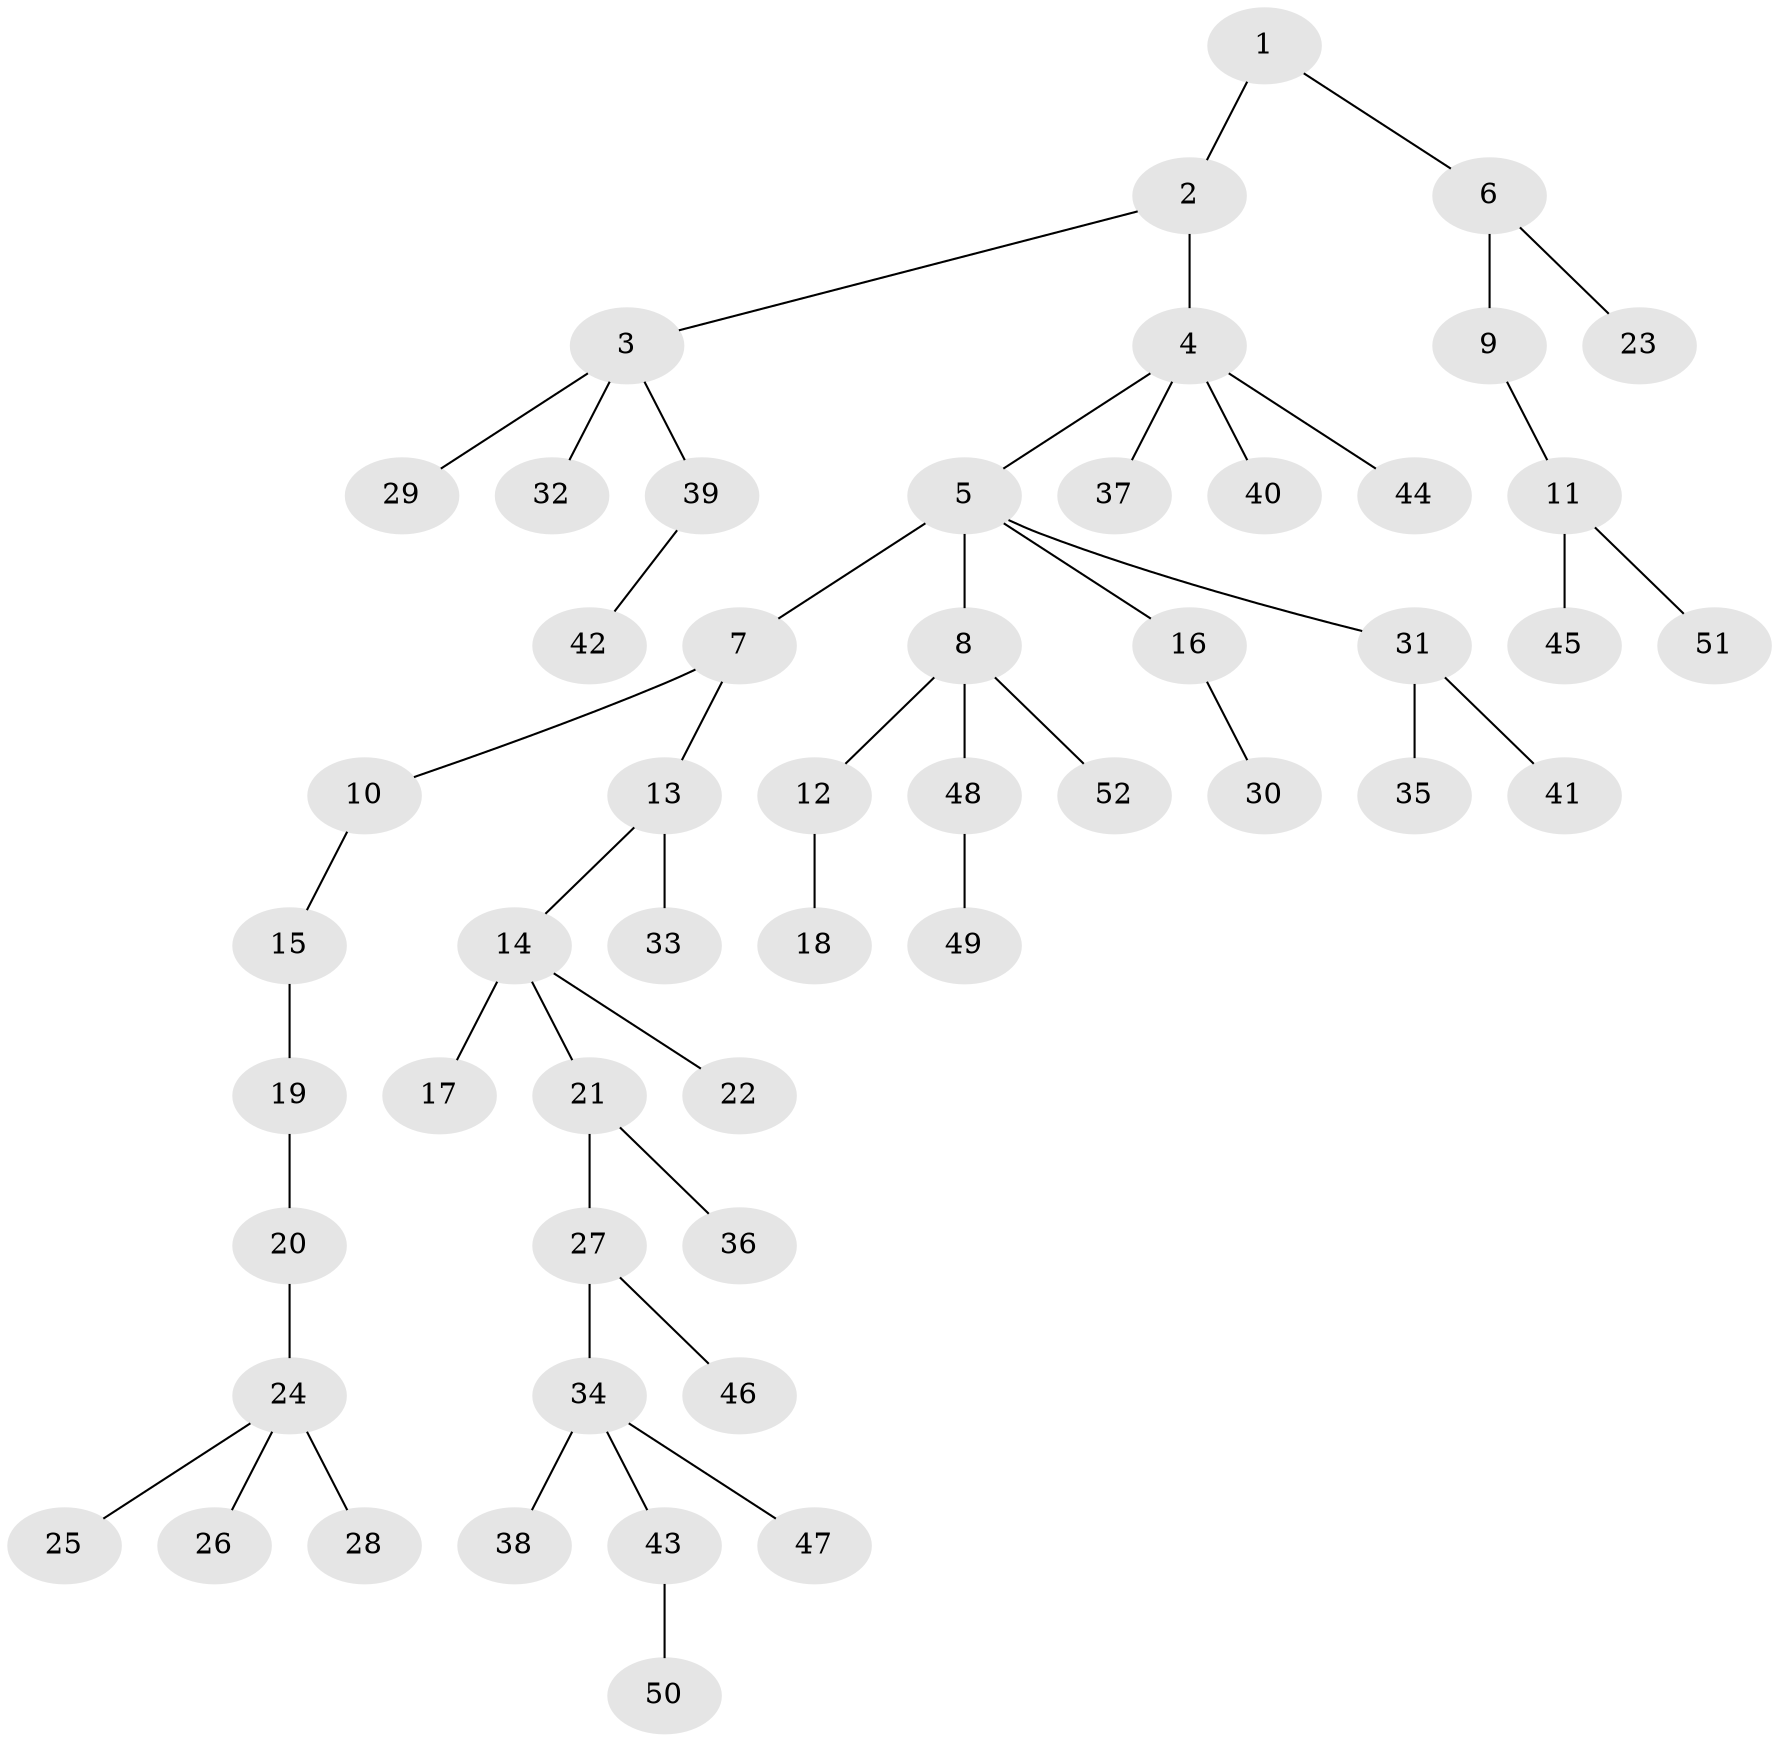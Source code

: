 // coarse degree distribution, {3: 0.125, 2: 0.4375, 1: 0.375, 4: 0.0625}
// Generated by graph-tools (version 1.1) at 2025/37/03/04/25 23:37:24]
// undirected, 52 vertices, 51 edges
graph export_dot {
  node [color=gray90,style=filled];
  1;
  2;
  3;
  4;
  5;
  6;
  7;
  8;
  9;
  10;
  11;
  12;
  13;
  14;
  15;
  16;
  17;
  18;
  19;
  20;
  21;
  22;
  23;
  24;
  25;
  26;
  27;
  28;
  29;
  30;
  31;
  32;
  33;
  34;
  35;
  36;
  37;
  38;
  39;
  40;
  41;
  42;
  43;
  44;
  45;
  46;
  47;
  48;
  49;
  50;
  51;
  52;
  1 -- 2;
  1 -- 6;
  2 -- 3;
  2 -- 4;
  3 -- 29;
  3 -- 32;
  3 -- 39;
  4 -- 5;
  4 -- 37;
  4 -- 40;
  4 -- 44;
  5 -- 7;
  5 -- 8;
  5 -- 16;
  5 -- 31;
  6 -- 9;
  6 -- 23;
  7 -- 10;
  7 -- 13;
  8 -- 12;
  8 -- 48;
  8 -- 52;
  9 -- 11;
  10 -- 15;
  11 -- 45;
  11 -- 51;
  12 -- 18;
  13 -- 14;
  13 -- 33;
  14 -- 17;
  14 -- 21;
  14 -- 22;
  15 -- 19;
  16 -- 30;
  19 -- 20;
  20 -- 24;
  21 -- 27;
  21 -- 36;
  24 -- 25;
  24 -- 26;
  24 -- 28;
  27 -- 34;
  27 -- 46;
  31 -- 35;
  31 -- 41;
  34 -- 38;
  34 -- 43;
  34 -- 47;
  39 -- 42;
  43 -- 50;
  48 -- 49;
}
